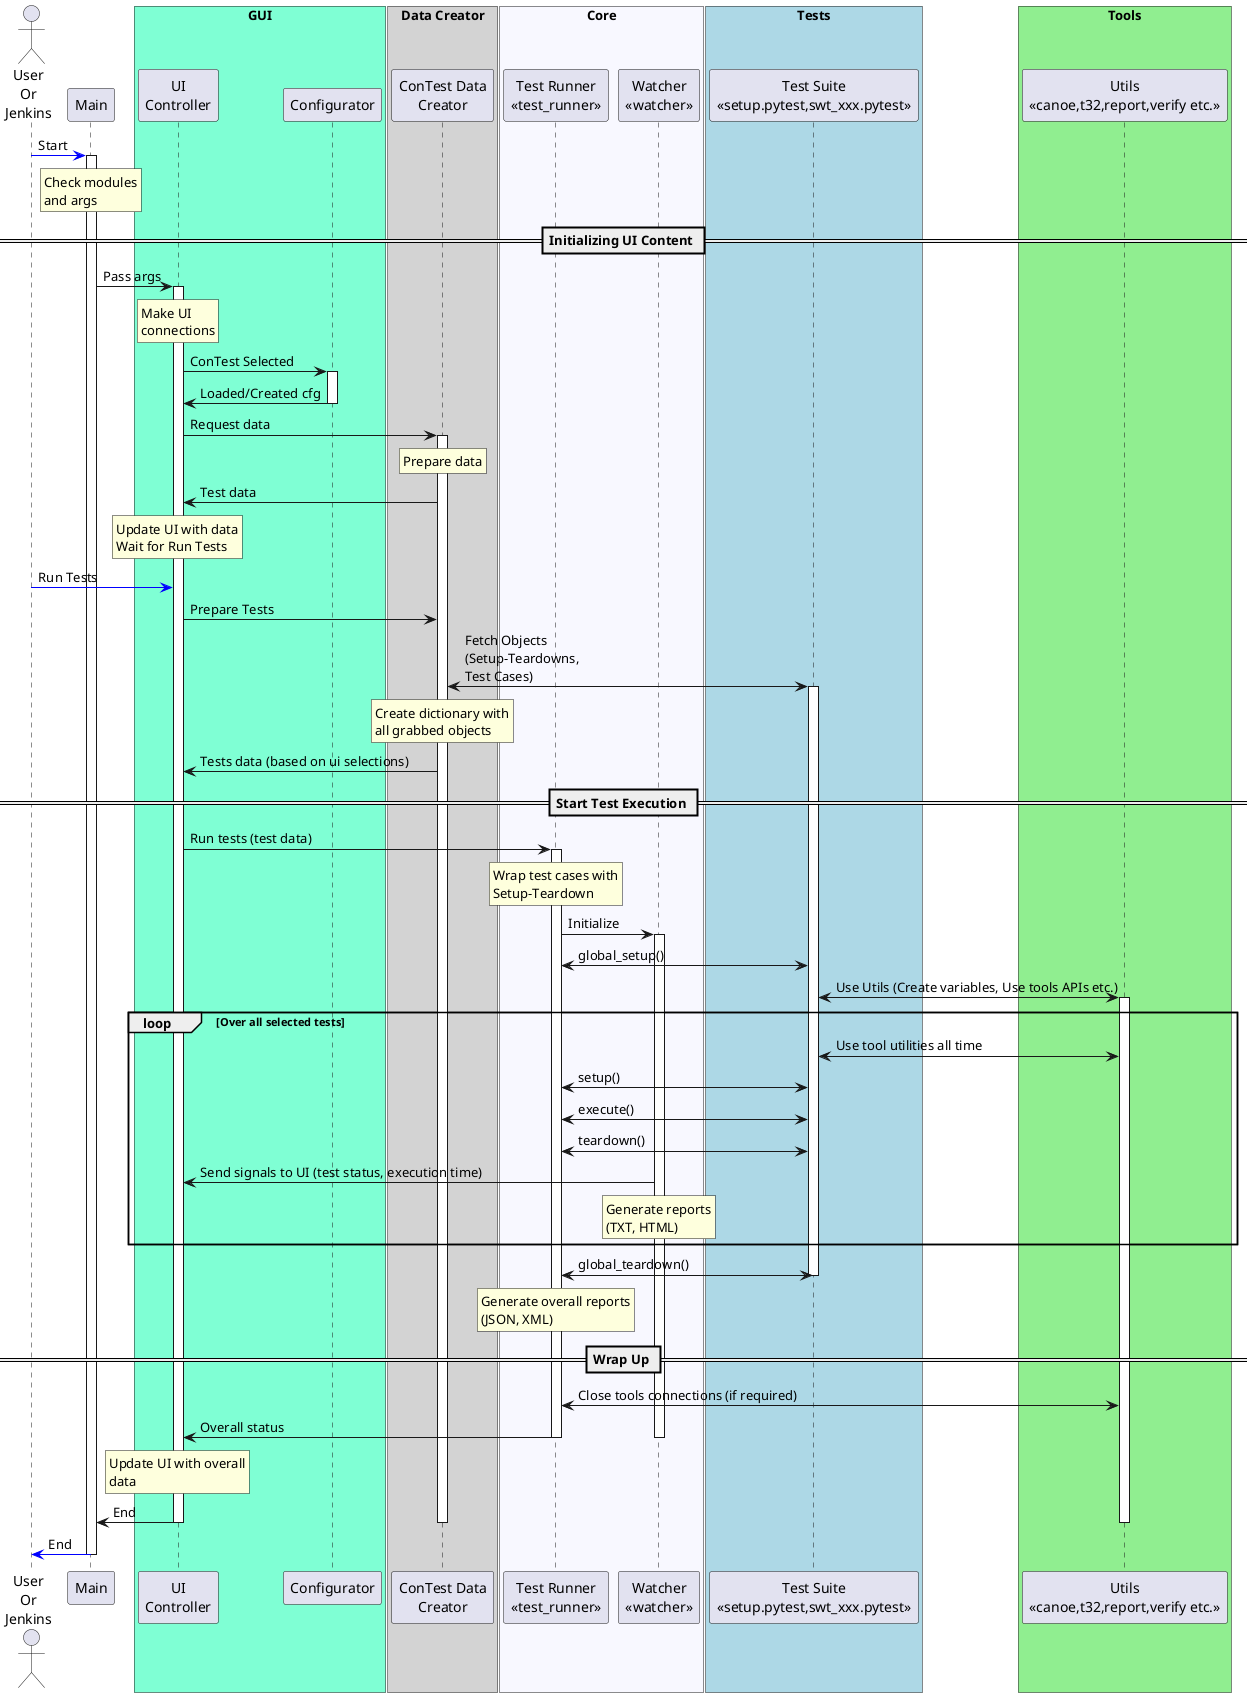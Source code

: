 
@startuml{seq.png}

actor "User\nOr\nJenkins" as user
participant "Main" as main
participant "UI\nController" as ui_ctrl
participant "Configurator" as conf
participant "ConTest Data\nCreator" as contest_data
participant "Test Suite\n<<setup.pytest,swt_xxx.pytest>>" as test
participant "Test Runner\n<<test_runner>>" as runner
participant "Watcher\n<<watcher>>" as watcher
participant "Utils\n<<canoe,t32,report,verify etc.>>" as utils

box "GUI" #Aquamarine
	participant ui_ctrl
	participant conf
end box
box "Data Creator" #LightGrey
	participant contest_data
end box
box "Core" #GhostWhite
	participant runner
	participant watcher
end box
box "Tests" #LightBlue
	participant test
end box
box "Tools" #LightGreen
	participant utils
end box


user -[#blue]> main: Start
activate main
rnote over main
	Check modules
	and args
end rnote

== Initializing UI Content ==

main -> ui_ctrl: Pass args
activate ui_ctrl
rnote over ui_ctrl
	Make UI
	connections
end rnote

ui_ctrl -> conf: ConTest Selected
activate conf
conf -> ui_ctrl: Loaded/Created cfg
deactivate conf
ui_ctrl -> contest_data: Request data
activate contest_data
rnote over contest_data
	Prepare data
end rnote

contest_data -> ui_ctrl: Test data
rnote over ui_ctrl
	Update UI with data
	Wait for Run Tests
end rnote

user -[#blue]> ui_ctrl: Run Tests
ui_ctrl -> contest_data: Prepare Tests
contest_data <-> test: Fetch Objects\n(Setup-Teardowns,\nTest Cases)
activate test
rnote over contest_data
	Create dictionary with
	all grabbed objects
end rnote

contest_data -> ui_ctrl: Tests data (based on ui selections)

== Start Test Execution ==
ui_ctrl -> runner: Run tests (test data)
activate runner
rnote over runner
	Wrap test cases with
	Setup-Teardown
end rnote

runner -> watcher: Initialize
activate watcher

runner <-> test: global_setup()
test <-> utils: Use Utils (Create variables, Use tools APIs etc.)
activate utils
loop Over all selected tests

    test <-> utils: Use tool utilities all time
    runner <-> test: setup()
    runner <-> test: execute()
    runner <-> test: teardown()
    watcher -> ui_ctrl: Send signals to UI (test status, execution time)
    rnote over watcher
        Generate reports
        (TXT, HTML)
    end rnote
end
runner <-> test: global_teardown()
deactivate test
rnote over runner
    Generate overall reports
    (JSON, XML)
end rnote

== Wrap Up ==
runner <-> utils: Close tools connections (if required)

runner -> ui_ctrl: Overall status
deactivate watcher
deactivate runner

rnote over ui_ctrl
    Update UI with overall
    data
end rnote
ui_ctrl -> main: End

deactivate utils
deactivate contest_data
deactivate ui_ctrl
user <-[#blue] main: End
deactivate main

@enduml